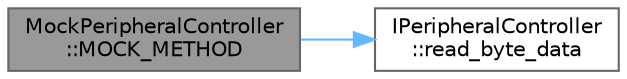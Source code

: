 digraph "MockPeripheralController::MOCK_METHOD"
{
 // LATEX_PDF_SIZE
  bgcolor="transparent";
  edge [fontname=Helvetica,fontsize=10,labelfontname=Helvetica,labelfontsize=10];
  node [fontname=Helvetica,fontsize=10,shape=box,height=0.2,width=0.4];
  rankdir="LR";
  Node1 [id="Node000001",label="MockPeripheralController\l::MOCK_METHOD",height=0.2,width=0.4,color="gray40", fillcolor="grey60", style="filled", fontcolor="black",tooltip="Mocked method to read a byte of data from a specific register."];
  Node1 -> Node2 [id="edge1_Node000001_Node000002",color="steelblue1",style="solid",tooltip=" "];
  Node2 [id="Node000002",label="IPeripheralController\l::read_byte_data",height=0.2,width=0.4,color="grey40", fillcolor="white", style="filled",URL="$classIPeripheralController.html#a98a24f837da35c21354434aaa75decbc",tooltip=" "];
}
